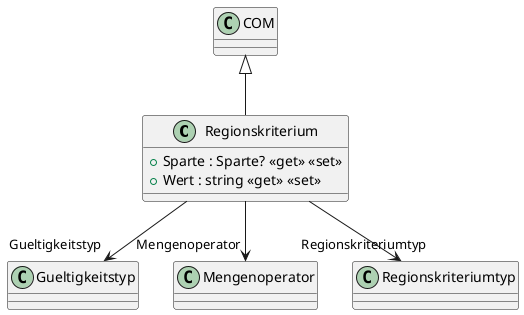 @startuml
class Regionskriterium {
    + Sparte : Sparte? <<get>> <<set>>
    + Wert : string <<get>> <<set>>
}
COM <|-- Regionskriterium
Regionskriterium --> "Gueltigkeitstyp" Gueltigkeitstyp
Regionskriterium --> "Mengenoperator" Mengenoperator
Regionskriterium --> "Regionskriteriumtyp" Regionskriteriumtyp
@enduml
